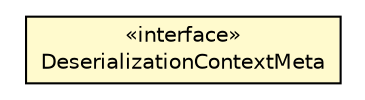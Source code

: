 #!/usr/local/bin/dot
#
# Class diagram 
# Generated by UMLGraph version R5_6-24-gf6e263 (http://www.umlgraph.org/)
#

digraph G {
	edge [fontname="Helvetica",fontsize=10,labelfontname="Helvetica",labelfontsize=10];
	node [fontname="Helvetica",fontsize=10,shape=plaintext];
	nodesep=0.25;
	ranksep=0.5;
	// io.reinert.requestor.gwtjackson.rebind.meta.requestor.DeserializationContextMeta
	c12207 [label=<<table title="io.reinert.requestor.gwtjackson.rebind.meta.requestor.DeserializationContextMeta" border="0" cellborder="1" cellspacing="0" cellpadding="2" port="p" bgcolor="lemonChiffon" href="./DeserializationContextMeta.html">
		<tr><td><table border="0" cellspacing="0" cellpadding="1">
<tr><td align="center" balign="center"> &#171;interface&#187; </td></tr>
<tr><td align="center" balign="center"> DeserializationContextMeta </td></tr>
		</table></td></tr>
		</table>>, URL="./DeserializationContextMeta.html", fontname="Helvetica", fontcolor="black", fontsize=10.0];
}

